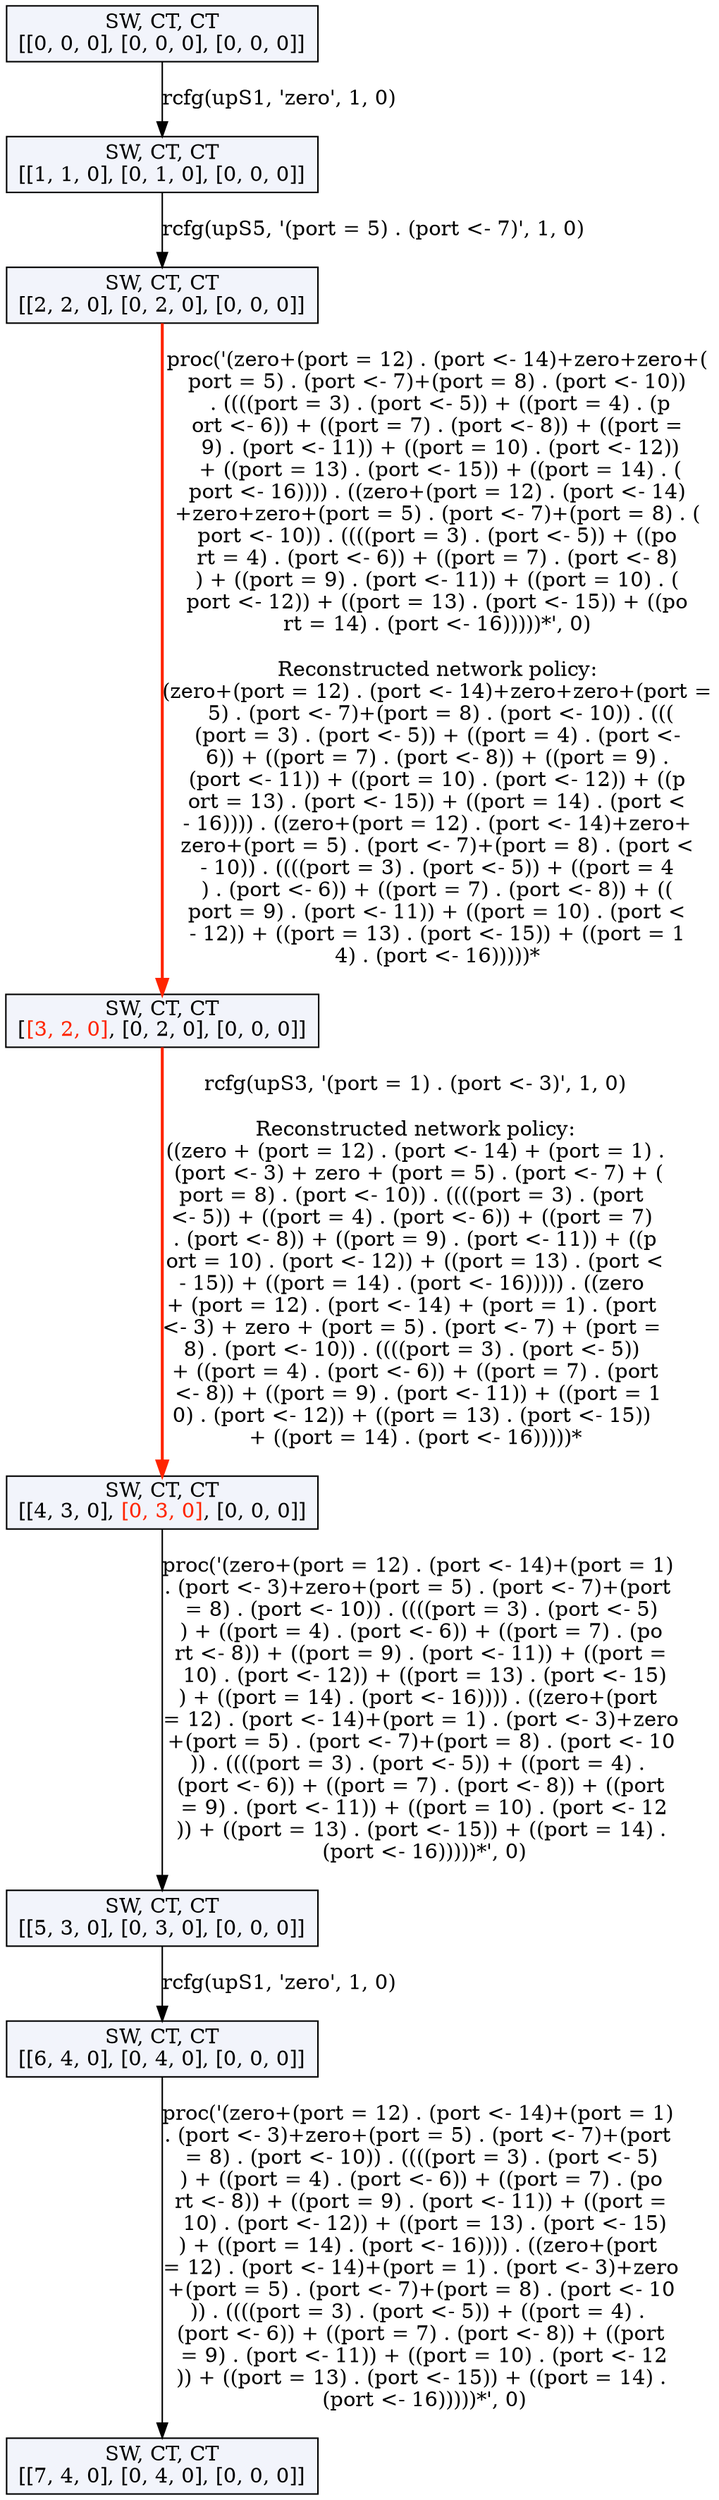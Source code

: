 digraph g {
n0 [label=<SW, CT, CT<br/>[[0, 0, 0], [0, 0, 0], [0, 0, 0]]>, shape=rectangle, style=filled, fillcolor="#F2F4FB"];
n1 [label=<SW, CT, CT<br/>[[1, 1, 0], [0, 1, 0], [0, 0, 0]]>, shape=rectangle, style=filled, fillcolor="#F2F4FB"];
n0 -> n1 [label="rcfg(upS1, 'zero', 1, 0)", color="#000000", penwidth=1.0];
n2 [label=<SW, CT, CT<br/>[[2, 2, 0], [0, 2, 0], [0, 0, 0]]>, shape=rectangle, style=filled, fillcolor="#F2F4FB"];
n1 -> n2 [label="rcfg(upS5, '(port = 5) . (port <- 7)', 1, 0)", color="#000000", penwidth=1.0];
n3 [label=<SW, CT, CT<br/>[<font color="#FF2400">[3, 2, 0]</font>, [0, 2, 0], [0, 0, 0]]>, shape=rectangle, style=filled, fillcolor="#F2F4FB"];
n2 -> n3 [label="proc('(zero+(port = 12) . (port <- 14)+zero+zero+(
port = 5) . (port <- 7)+(port = 8) . (port <- 10))
 . ((((port = 3) . (port <- 5)) + ((port = 4) . (p
ort <- 6)) + ((port = 7) . (port <- 8)) + ((port =
 9) . (port <- 11)) + ((port = 10) . (port <- 12))
 + ((port = 13) . (port <- 15)) + ((port = 14) . (
port <- 16)))) . ((zero+(port = 12) . (port <- 14)
+zero+zero+(port = 5) . (port <- 7)+(port = 8) . (
port <- 10)) . ((((port = 3) . (port <- 5)) + ((po
rt = 4) . (port <- 6)) + ((port = 7) . (port <- 8)
) + ((port = 9) . (port <- 11)) + ((port = 10) . (
port <- 12)) + ((port = 13) . (port <- 15)) + ((po
rt = 14) . (port <- 16)))))*', 0)

Reconstructed network policy:
(zero+(port = 12) . (port <- 14)+zero+zero+(port =
 5) . (port <- 7)+(port = 8) . (port <- 10)) . (((
(port = 3) . (port <- 5)) + ((port = 4) . (port <-
 6)) + ((port = 7) . (port <- 8)) + ((port = 9) . 
(port <- 11)) + ((port = 10) . (port <- 12)) + ((p
ort = 13) . (port <- 15)) + ((port = 14) . (port <
- 16)))) . ((zero+(port = 12) . (port <- 14)+zero+
zero+(port = 5) . (port <- 7)+(port = 8) . (port <
- 10)) . ((((port = 3) . (port <- 5)) + ((port = 4
) . (port <- 6)) + ((port = 7) . (port <- 8)) + ((
port = 9) . (port <- 11)) + ((port = 10) . (port <
- 12)) + ((port = 13) . (port <- 15)) + ((port = 1
4) . (port <- 16)))))*", color="#FF2400", penwidth=2.0];
n4 [label=<SW, CT, CT<br/>[[4, 3, 0], <font color="#FF2400">[0, 3, 0]</font>, [0, 0, 0]]>, shape=rectangle, style=filled, fillcolor="#F2F4FB"];
n3 -> n4 [label="rcfg(upS3, '(port = 1) . (port <- 3)', 1, 0)

Reconstructed network policy:
((zero + (port = 12) . (port <- 14) + (port = 1) .
 (port <- 3) + zero + (port = 5) . (port <- 7) + (
port = 8) . (port <- 10)) . ((((port = 3) . (port 
<- 5)) + ((port = 4) . (port <- 6)) + ((port = 7) 
. (port <- 8)) + ((port = 9) . (port <- 11)) + ((p
ort = 10) . (port <- 12)) + ((port = 13) . (port <
- 15)) + ((port = 14) . (port <- 16))))) . ((zero 
+ (port = 12) . (port <- 14) + (port = 1) . (port 
<- 3) + zero + (port = 5) . (port <- 7) + (port = 
8) . (port <- 10)) . ((((port = 3) . (port <- 5)) 
+ ((port = 4) . (port <- 6)) + ((port = 7) . (port
 <- 8)) + ((port = 9) . (port <- 11)) + ((port = 1
0) . (port <- 12)) + ((port = 13) . (port <- 15)) 
+ ((port = 14) . (port <- 16)))))*", color="#FF2400", penwidth=2.0];
n5 [label=<SW, CT, CT<br/>[[5, 3, 0], [0, 3, 0], [0, 0, 0]]>, shape=rectangle, style=filled, fillcolor="#F2F4FB"];
n4 -> n5 [label="proc('(zero+(port = 12) . (port <- 14)+(port = 1) 
. (port <- 3)+zero+(port = 5) . (port <- 7)+(port 
= 8) . (port <- 10)) . ((((port = 3) . (port <- 5)
) + ((port = 4) . (port <- 6)) + ((port = 7) . (po
rt <- 8)) + ((port = 9) . (port <- 11)) + ((port =
 10) . (port <- 12)) + ((port = 13) . (port <- 15)
) + ((port = 14) . (port <- 16)))) . ((zero+(port 
= 12) . (port <- 14)+(port = 1) . (port <- 3)+zero
+(port = 5) . (port <- 7)+(port = 8) . (port <- 10
)) . ((((port = 3) . (port <- 5)) + ((port = 4) . 
(port <- 6)) + ((port = 7) . (port <- 8)) + ((port
 = 9) . (port <- 11)) + ((port = 10) . (port <- 12
)) + ((port = 13) . (port <- 15)) + ((port = 14) .
 (port <- 16)))))*', 0)", color="#000000", penwidth=1.0];
n6 [label=<SW, CT, CT<br/>[[6, 4, 0], [0, 4, 0], [0, 0, 0]]>, shape=rectangle, style=filled, fillcolor="#F2F4FB"];
n5 -> n6 [label="rcfg(upS1, 'zero', 1, 0)", color="#000000", penwidth=1.0];
n7 [label=<SW, CT, CT<br/>[[7, 4, 0], [0, 4, 0], [0, 0, 0]]>, shape=rectangle, style=filled, fillcolor="#F2F4FB"];
n6 -> n7 [label="proc('(zero+(port = 12) . (port <- 14)+(port = 1) 
. (port <- 3)+zero+(port = 5) . (port <- 7)+(port 
= 8) . (port <- 10)) . ((((port = 3) . (port <- 5)
) + ((port = 4) . (port <- 6)) + ((port = 7) . (po
rt <- 8)) + ((port = 9) . (port <- 11)) + ((port =
 10) . (port <- 12)) + ((port = 13) . (port <- 15)
) + ((port = 14) . (port <- 16)))) . ((zero+(port 
= 12) . (port <- 14)+(port = 1) . (port <- 3)+zero
+(port = 5) . (port <- 7)+(port = 8) . (port <- 10
)) . ((((port = 3) . (port <- 5)) + ((port = 4) . 
(port <- 6)) + ((port = 7) . (port <- 8)) + ((port
 = 9) . (port <- 11)) + ((port = 10) . (port <- 12
)) + ((port = 13) . (port <- 15)) + ((port = 14) .
 (port <- 16)))))*', 0)", color="#000000", penwidth=1.0];
}